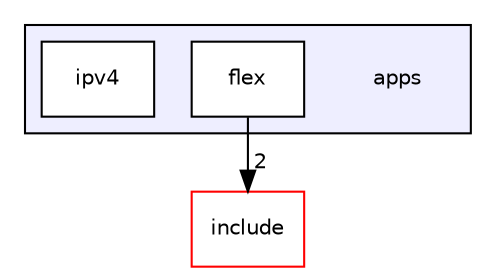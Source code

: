 digraph "apps" {
  compound=true
  node [ fontsize="10", fontname="Helvetica"];
  edge [ labelfontsize="10", labelfontname="Helvetica"];
  subgraph clusterdir_9654b8d08f4bba4e84b362c5fd320bee {
    graph [ bgcolor="#eeeeff", pencolor="black", label="" URL="dir_9654b8d08f4bba4e84b362c5fd320bee.html"];
    dir_9654b8d08f4bba4e84b362c5fd320bee [shape=plaintext label="apps"];
    dir_1b156d61110f9a450a0d23a6c4283e39 [shape=box label="flex" color="black" fillcolor="white" style="filled" URL="dir_1b156d61110f9a450a0d23a6c4283e39.html"];
    dir_d05ab75731296095287c8deebedcb5bf [shape=box label="ipv4" color="black" fillcolor="white" style="filled" URL="dir_d05ab75731296095287c8deebedcb5bf.html"];
  }
  dir_d44c64559bbebec7f509842c48db8b23 [shape=box label="include" fillcolor="white" style="filled" color="red" URL="dir_d44c64559bbebec7f509842c48db8b23.html"];
  dir_1b156d61110f9a450a0d23a6c4283e39->dir_d44c64559bbebec7f509842c48db8b23 [headlabel="2", labeldistance=1.5 headhref="dir_000001_000006.html"];
}
